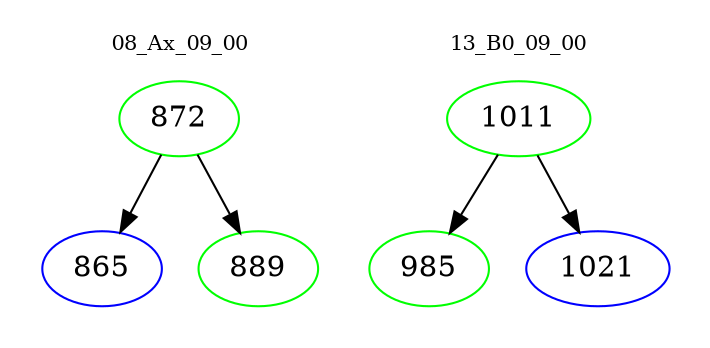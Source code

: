 digraph{
subgraph cluster_0 {
color = white
label = "08_Ax_09_00";
fontsize=10;
T0_872 [label="872", color="green"]
T0_872 -> T0_865 [color="black"]
T0_865 [label="865", color="blue"]
T0_872 -> T0_889 [color="black"]
T0_889 [label="889", color="green"]
}
subgraph cluster_1 {
color = white
label = "13_B0_09_00";
fontsize=10;
T1_1011 [label="1011", color="green"]
T1_1011 -> T1_985 [color="black"]
T1_985 [label="985", color="green"]
T1_1011 -> T1_1021 [color="black"]
T1_1021 [label="1021", color="blue"]
}
}
